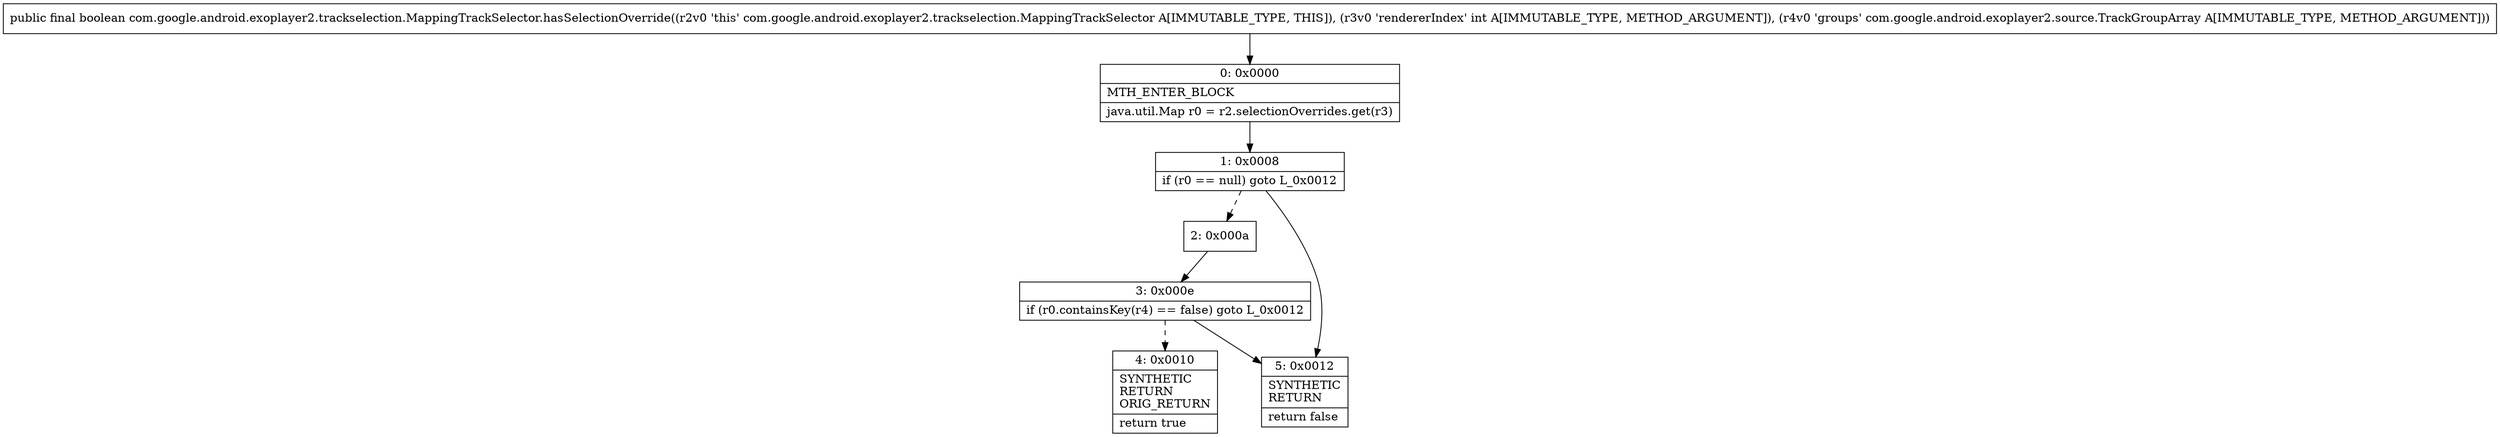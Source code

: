 digraph "CFG forcom.google.android.exoplayer2.trackselection.MappingTrackSelector.hasSelectionOverride(ILcom\/google\/android\/exoplayer2\/source\/TrackGroupArray;)Z" {
Node_0 [shape=record,label="{0\:\ 0x0000|MTH_ENTER_BLOCK\l|java.util.Map r0 = r2.selectionOverrides.get(r3)\l}"];
Node_1 [shape=record,label="{1\:\ 0x0008|if (r0 == null) goto L_0x0012\l}"];
Node_2 [shape=record,label="{2\:\ 0x000a}"];
Node_3 [shape=record,label="{3\:\ 0x000e|if (r0.containsKey(r4) == false) goto L_0x0012\l}"];
Node_4 [shape=record,label="{4\:\ 0x0010|SYNTHETIC\lRETURN\lORIG_RETURN\l|return true\l}"];
Node_5 [shape=record,label="{5\:\ 0x0012|SYNTHETIC\lRETURN\l|return false\l}"];
MethodNode[shape=record,label="{public final boolean com.google.android.exoplayer2.trackselection.MappingTrackSelector.hasSelectionOverride((r2v0 'this' com.google.android.exoplayer2.trackselection.MappingTrackSelector A[IMMUTABLE_TYPE, THIS]), (r3v0 'rendererIndex' int A[IMMUTABLE_TYPE, METHOD_ARGUMENT]), (r4v0 'groups' com.google.android.exoplayer2.source.TrackGroupArray A[IMMUTABLE_TYPE, METHOD_ARGUMENT])) }"];
MethodNode -> Node_0;
Node_0 -> Node_1;
Node_1 -> Node_2[style=dashed];
Node_1 -> Node_5;
Node_2 -> Node_3;
Node_3 -> Node_4[style=dashed];
Node_3 -> Node_5;
}

